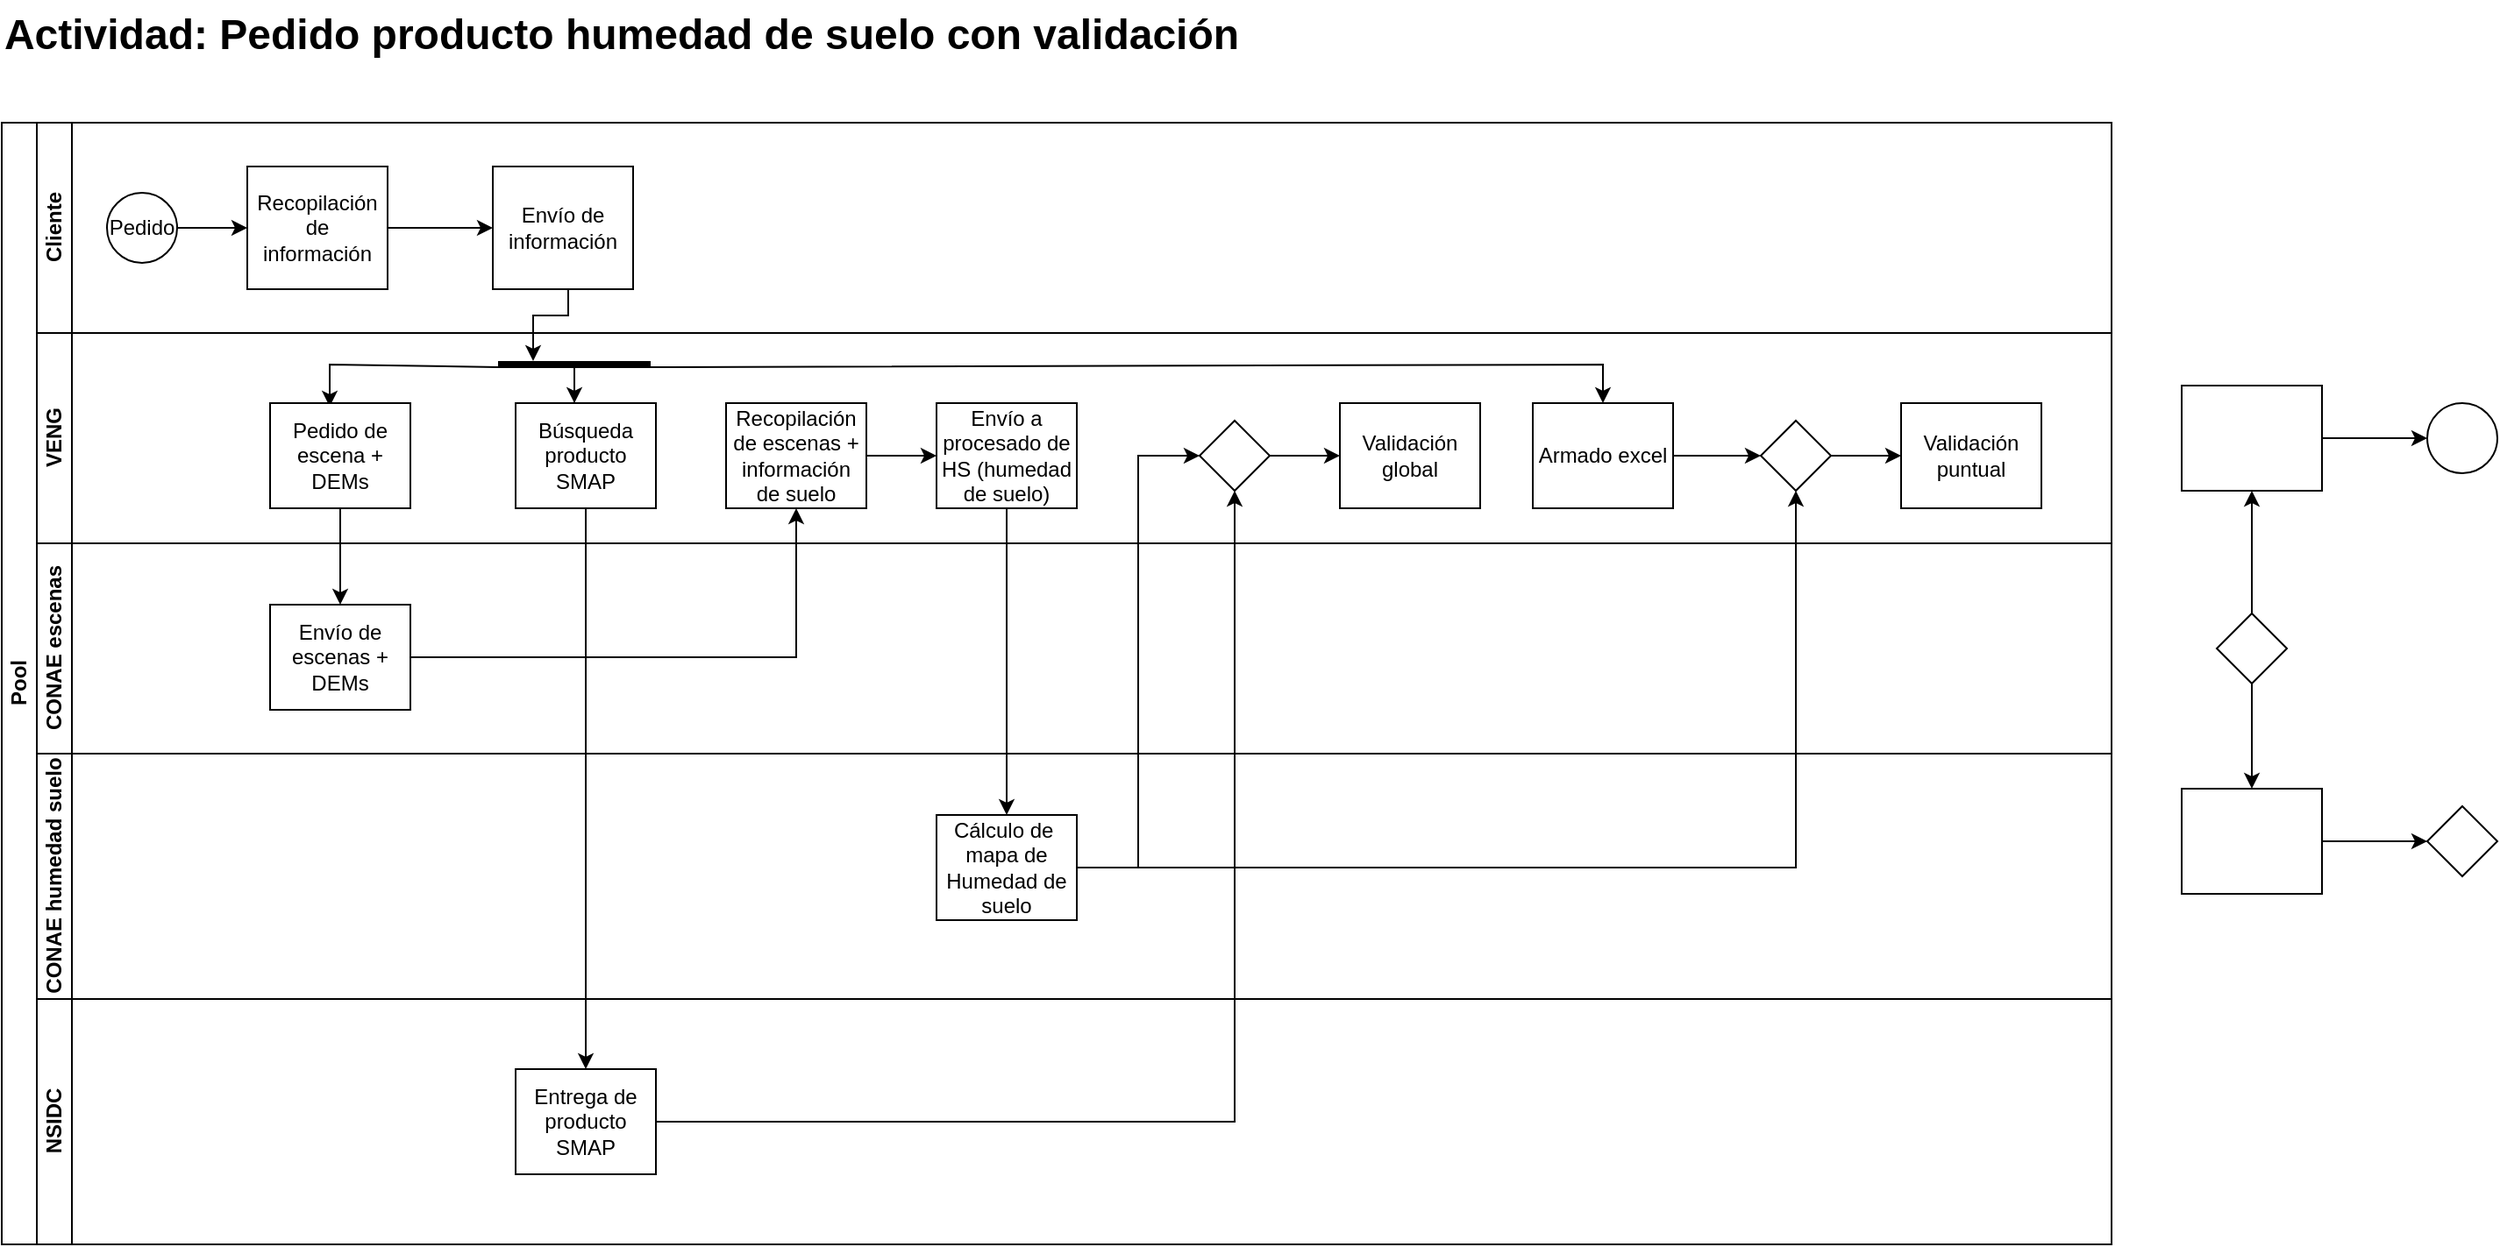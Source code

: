 <mxfile version="13.10.2" type="github">
  <diagram id="prtHgNgQTEPvFCAcTncT" name="Page-1">
    <mxGraphModel dx="1240" dy="684" grid="1" gridSize="10" guides="1" tooltips="1" connect="1" arrows="1" fold="1" page="1" pageScale="1" pageWidth="827" pageHeight="1169" math="0" shadow="0">
      <root>
        <mxCell id="0" />
        <mxCell id="1" parent="0" />
        <mxCell id="dNxyNK7c78bLwvsdeMH5-19" value="Pool" style="swimlane;html=1;childLayout=stackLayout;resizeParent=1;resizeParentMax=0;horizontal=0;startSize=20;horizontalStack=0;" parent="1" vertex="1">
          <mxGeometry x="27" y="130" width="1203" height="640" as="geometry" />
        </mxCell>
        <mxCell id="dNxyNK7c78bLwvsdeMH5-20" value="&lt;div&gt;Cliente&lt;/div&gt;" style="swimlane;html=1;startSize=20;horizontal=0;" parent="dNxyNK7c78bLwvsdeMH5-19" vertex="1">
          <mxGeometry x="20" width="1183" height="120" as="geometry" />
        </mxCell>
        <mxCell id="dNxyNK7c78bLwvsdeMH5-25" value="" style="edgeStyle=orthogonalEdgeStyle;rounded=0;orthogonalLoop=1;jettySize=auto;html=1;" parent="dNxyNK7c78bLwvsdeMH5-20" source="dNxyNK7c78bLwvsdeMH5-23" target="dNxyNK7c78bLwvsdeMH5-24" edge="1">
          <mxGeometry relative="1" as="geometry" />
        </mxCell>
        <mxCell id="dNxyNK7c78bLwvsdeMH5-23" value="Pedido" style="ellipse;whiteSpace=wrap;html=1;" parent="dNxyNK7c78bLwvsdeMH5-20" vertex="1">
          <mxGeometry x="40" y="40" width="40" height="40" as="geometry" />
        </mxCell>
        <mxCell id="dNxyNK7c78bLwvsdeMH5-24" value="&lt;div&gt;Recopilación de información&lt;br&gt;&lt;/div&gt;" style="rounded=0;whiteSpace=wrap;html=1;fontFamily=Helvetica;fontSize=12;fontColor=#000000;align=center;" parent="dNxyNK7c78bLwvsdeMH5-20" vertex="1">
          <mxGeometry x="120" y="25" width="80" height="70" as="geometry" />
        </mxCell>
        <mxCell id="l4dRGZKkExwcml5ZWiq3-8" value="Envío de información" style="rounded=0;whiteSpace=wrap;html=1;fontFamily=Helvetica;fontSize=12;fontColor=#000000;align=center;" vertex="1" parent="dNxyNK7c78bLwvsdeMH5-20">
          <mxGeometry x="260" y="25" width="80" height="70" as="geometry" />
        </mxCell>
        <mxCell id="dNxyNK7c78bLwvsdeMH5-21" value="VENG" style="swimlane;html=1;startSize=20;horizontal=0;" parent="dNxyNK7c78bLwvsdeMH5-19" vertex="1">
          <mxGeometry x="20" y="120" width="1183" height="120" as="geometry" />
        </mxCell>
        <mxCell id="l4dRGZKkExwcml5ZWiq3-31" value="Pedido de escena + DEMs" style="rounded=0;whiteSpace=wrap;html=1;fontFamily=Helvetica;fontSize=12;fontColor=#000000;align=center;" vertex="1" parent="dNxyNK7c78bLwvsdeMH5-21">
          <mxGeometry x="133.0" y="40" width="80" height="60" as="geometry" />
        </mxCell>
        <mxCell id="l4dRGZKkExwcml5ZWiq3-38" style="edgeStyle=orthogonalEdgeStyle;rounded=0;orthogonalLoop=1;jettySize=auto;html=1;entryX=0.425;entryY=0.033;entryDx=0;entryDy=0;entryPerimeter=0;" edge="1" parent="dNxyNK7c78bLwvsdeMH5-21" source="l4dRGZKkExwcml5ZWiq3-35" target="l4dRGZKkExwcml5ZWiq3-31">
          <mxGeometry relative="1" as="geometry" />
        </mxCell>
        <mxCell id="l4dRGZKkExwcml5ZWiq3-40" style="edgeStyle=orthogonalEdgeStyle;rounded=0;orthogonalLoop=1;jettySize=auto;html=1;entryX=0.419;entryY=0;entryDx=0;entryDy=0;entryPerimeter=0;" edge="1" parent="dNxyNK7c78bLwvsdeMH5-21" source="l4dRGZKkExwcml5ZWiq3-35" target="dNxyNK7c78bLwvsdeMH5-26">
          <mxGeometry relative="1" as="geometry" />
        </mxCell>
        <mxCell id="l4dRGZKkExwcml5ZWiq3-53" style="edgeStyle=orthogonalEdgeStyle;rounded=0;orthogonalLoop=1;jettySize=auto;html=1;" edge="1" parent="dNxyNK7c78bLwvsdeMH5-21" source="l4dRGZKkExwcml5ZWiq3-35" target="l4dRGZKkExwcml5ZWiq3-52">
          <mxGeometry relative="1" as="geometry" />
        </mxCell>
        <mxCell id="l4dRGZKkExwcml5ZWiq3-35" value="" style="line;strokeWidth=4;html=1;perimeter=backbonePerimeter;points=[];outlineConnect=0;" vertex="1" parent="dNxyNK7c78bLwvsdeMH5-21">
          <mxGeometry x="263" y="13" width="87" height="10" as="geometry" />
        </mxCell>
        <mxCell id="dNxyNK7c78bLwvsdeMH5-26" value="Búsqueda producto SMAP" style="rounded=0;whiteSpace=wrap;html=1;fontFamily=Helvetica;fontSize=12;fontColor=#000000;align=center;" parent="dNxyNK7c78bLwvsdeMH5-21" vertex="1">
          <mxGeometry x="273.0" y="40" width="80" height="60" as="geometry" />
        </mxCell>
        <mxCell id="l4dRGZKkExwcml5ZWiq3-47" style="edgeStyle=orthogonalEdgeStyle;rounded=0;orthogonalLoop=1;jettySize=auto;html=1;entryX=0;entryY=0.5;entryDx=0;entryDy=0;" edge="1" parent="dNxyNK7c78bLwvsdeMH5-21" source="l4dRGZKkExwcml5ZWiq3-44" target="l4dRGZKkExwcml5ZWiq3-46">
          <mxGeometry relative="1" as="geometry" />
        </mxCell>
        <mxCell id="l4dRGZKkExwcml5ZWiq3-44" value="Recopilación de escenas + información de suelo" style="rounded=0;whiteSpace=wrap;html=1;fontFamily=Helvetica;fontSize=12;fontColor=#000000;align=center;" vertex="1" parent="dNxyNK7c78bLwvsdeMH5-21">
          <mxGeometry x="393.0" y="40" width="80" height="60" as="geometry" />
        </mxCell>
        <mxCell id="l4dRGZKkExwcml5ZWiq3-46" value="Envío a procesado de HS (humedad de suelo)" style="rounded=0;whiteSpace=wrap;html=1;fontFamily=Helvetica;fontSize=12;fontColor=#000000;align=center;" vertex="1" parent="dNxyNK7c78bLwvsdeMH5-21">
          <mxGeometry x="513.0" y="40" width="80" height="60" as="geometry" />
        </mxCell>
        <mxCell id="l4dRGZKkExwcml5ZWiq3-51" style="edgeStyle=orthogonalEdgeStyle;rounded=0;orthogonalLoop=1;jettySize=auto;html=1;" edge="1" parent="dNxyNK7c78bLwvsdeMH5-21" source="l4dRGZKkExwcml5ZWiq3-6" target="l4dRGZKkExwcml5ZWiq3-50">
          <mxGeometry relative="1" as="geometry" />
        </mxCell>
        <mxCell id="l4dRGZKkExwcml5ZWiq3-6" value="" style="rhombus;whiteSpace=wrap;html=1;fontFamily=Helvetica;fontSize=12;fontColor=#000000;align=center;" vertex="1" parent="dNxyNK7c78bLwvsdeMH5-21">
          <mxGeometry x="663" y="50" width="40" height="40" as="geometry" />
        </mxCell>
        <mxCell id="l4dRGZKkExwcml5ZWiq3-50" value="Validación global" style="rounded=0;whiteSpace=wrap;html=1;fontFamily=Helvetica;fontSize=12;fontColor=#000000;align=center;" vertex="1" parent="dNxyNK7c78bLwvsdeMH5-21">
          <mxGeometry x="743.0" y="40" width="80" height="60" as="geometry" />
        </mxCell>
        <mxCell id="l4dRGZKkExwcml5ZWiq3-55" style="edgeStyle=orthogonalEdgeStyle;rounded=0;orthogonalLoop=1;jettySize=auto;html=1;entryX=0;entryY=0.5;entryDx=0;entryDy=0;" edge="1" parent="dNxyNK7c78bLwvsdeMH5-21" source="l4dRGZKkExwcml5ZWiq3-52" target="l4dRGZKkExwcml5ZWiq3-54">
          <mxGeometry relative="1" as="geometry" />
        </mxCell>
        <mxCell id="l4dRGZKkExwcml5ZWiq3-52" value="Armado excel" style="rounded=0;whiteSpace=wrap;html=1;fontFamily=Helvetica;fontSize=12;fontColor=#000000;align=center;" vertex="1" parent="dNxyNK7c78bLwvsdeMH5-21">
          <mxGeometry x="853" y="40" width="80" height="60" as="geometry" />
        </mxCell>
        <mxCell id="l4dRGZKkExwcml5ZWiq3-58" style="edgeStyle=orthogonalEdgeStyle;rounded=0;orthogonalLoop=1;jettySize=auto;html=1;entryX=0;entryY=0.5;entryDx=0;entryDy=0;" edge="1" parent="dNxyNK7c78bLwvsdeMH5-21" source="l4dRGZKkExwcml5ZWiq3-54" target="l4dRGZKkExwcml5ZWiq3-57">
          <mxGeometry relative="1" as="geometry" />
        </mxCell>
        <mxCell id="l4dRGZKkExwcml5ZWiq3-54" value="" style="rhombus;whiteSpace=wrap;html=1;fontFamily=Helvetica;fontSize=12;fontColor=#000000;align=center;" vertex="1" parent="dNxyNK7c78bLwvsdeMH5-21">
          <mxGeometry x="983" y="50" width="40" height="40" as="geometry" />
        </mxCell>
        <mxCell id="l4dRGZKkExwcml5ZWiq3-57" value="Validación puntual" style="rounded=0;whiteSpace=wrap;html=1;fontFamily=Helvetica;fontSize=12;fontColor=#000000;align=center;" vertex="1" parent="dNxyNK7c78bLwvsdeMH5-21">
          <mxGeometry x="1063" y="40" width="80" height="60" as="geometry" />
        </mxCell>
        <mxCell id="dNxyNK7c78bLwvsdeMH5-22" value="CONAE escenas" style="swimlane;html=1;startSize=20;horizontal=0;" parent="dNxyNK7c78bLwvsdeMH5-19" vertex="1">
          <mxGeometry x="20" y="240" width="1183" height="120" as="geometry">
            <mxRectangle x="20" y="240" width="580" height="20" as="alternateBounds" />
          </mxGeometry>
        </mxCell>
        <mxCell id="l4dRGZKkExwcml5ZWiq3-36" value="Envío de escenas + DEMs" style="rounded=0;whiteSpace=wrap;html=1;fontFamily=Helvetica;fontSize=12;fontColor=#000000;align=center;" vertex="1" parent="dNxyNK7c78bLwvsdeMH5-22">
          <mxGeometry x="133.0" y="35" width="80" height="60" as="geometry" />
        </mxCell>
        <mxCell id="l4dRGZKkExwcml5ZWiq3-3" value="&lt;div&gt;CONAE humedad suelo&lt;/div&gt;" style="swimlane;html=1;startSize=20;horizontal=0;" vertex="1" parent="dNxyNK7c78bLwvsdeMH5-19">
          <mxGeometry x="20" y="360" width="1183" height="140" as="geometry">
            <mxRectangle x="20" y="240" width="580" height="20" as="alternateBounds" />
          </mxGeometry>
        </mxCell>
        <mxCell id="l4dRGZKkExwcml5ZWiq3-5" value="Cálculo de&amp;nbsp; mapa de Humedad de suelo" style="rounded=0;whiteSpace=wrap;html=1;fontFamily=Helvetica;fontSize=12;fontColor=#000000;align=center;" vertex="1" parent="l4dRGZKkExwcml5ZWiq3-3">
          <mxGeometry x="513" y="35" width="80" height="60" as="geometry" />
        </mxCell>
        <mxCell id="l4dRGZKkExwcml5ZWiq3-26" value="NSIDC" style="swimlane;html=1;startSize=20;horizontal=0;" vertex="1" parent="dNxyNK7c78bLwvsdeMH5-19">
          <mxGeometry x="20" y="500" width="1183" height="140" as="geometry">
            <mxRectangle x="20" y="240" width="580" height="20" as="alternateBounds" />
          </mxGeometry>
        </mxCell>
        <mxCell id="l4dRGZKkExwcml5ZWiq3-28" value="Entrega de producto SMAP" style="rounded=0;whiteSpace=wrap;html=1;fontFamily=Helvetica;fontSize=12;fontColor=#000000;align=center;" vertex="1" parent="l4dRGZKkExwcml5ZWiq3-26">
          <mxGeometry x="273" y="40" width="80" height="60" as="geometry" />
        </mxCell>
        <mxCell id="l4dRGZKkExwcml5ZWiq3-30" style="edgeStyle=orthogonalEdgeStyle;rounded=0;orthogonalLoop=1;jettySize=auto;html=1;exitX=0.5;exitY=1;exitDx=0;exitDy=0;" edge="1" parent="dNxyNK7c78bLwvsdeMH5-19" target="l4dRGZKkExwcml5ZWiq3-35">
          <mxGeometry relative="1" as="geometry">
            <mxPoint x="323" y="95" as="sourcePoint" />
            <mxPoint x="303" y="140" as="targetPoint" />
            <Array as="points">
              <mxPoint x="323" y="110" />
              <mxPoint x="303" y="110" />
            </Array>
          </mxGeometry>
        </mxCell>
        <mxCell id="l4dRGZKkExwcml5ZWiq3-41" style="edgeStyle=orthogonalEdgeStyle;rounded=0;orthogonalLoop=1;jettySize=auto;html=1;" edge="1" parent="dNxyNK7c78bLwvsdeMH5-19" source="dNxyNK7c78bLwvsdeMH5-26" target="l4dRGZKkExwcml5ZWiq3-28">
          <mxGeometry relative="1" as="geometry" />
        </mxCell>
        <mxCell id="l4dRGZKkExwcml5ZWiq3-42" style="edgeStyle=orthogonalEdgeStyle;rounded=0;orthogonalLoop=1;jettySize=auto;html=1;exitX=0.5;exitY=1;exitDx=0;exitDy=0;entryX=0.5;entryY=0;entryDx=0;entryDy=0;" edge="1" parent="dNxyNK7c78bLwvsdeMH5-19" source="l4dRGZKkExwcml5ZWiq3-31" target="l4dRGZKkExwcml5ZWiq3-36">
          <mxGeometry relative="1" as="geometry" />
        </mxCell>
        <mxCell id="l4dRGZKkExwcml5ZWiq3-45" style="edgeStyle=orthogonalEdgeStyle;rounded=0;orthogonalLoop=1;jettySize=auto;html=1;" edge="1" parent="dNxyNK7c78bLwvsdeMH5-19" source="l4dRGZKkExwcml5ZWiq3-36" target="l4dRGZKkExwcml5ZWiq3-44">
          <mxGeometry relative="1" as="geometry" />
        </mxCell>
        <mxCell id="l4dRGZKkExwcml5ZWiq3-48" style="edgeStyle=orthogonalEdgeStyle;rounded=0;orthogonalLoop=1;jettySize=auto;html=1;" edge="1" parent="dNxyNK7c78bLwvsdeMH5-19" source="l4dRGZKkExwcml5ZWiq3-46" target="l4dRGZKkExwcml5ZWiq3-5">
          <mxGeometry relative="1" as="geometry" />
        </mxCell>
        <mxCell id="l4dRGZKkExwcml5ZWiq3-49" style="edgeStyle=orthogonalEdgeStyle;rounded=0;orthogonalLoop=1;jettySize=auto;html=1;entryX=0;entryY=0.5;entryDx=0;entryDy=0;" edge="1" parent="dNxyNK7c78bLwvsdeMH5-19" source="l4dRGZKkExwcml5ZWiq3-5" target="l4dRGZKkExwcml5ZWiq3-6">
          <mxGeometry relative="1" as="geometry" />
        </mxCell>
        <mxCell id="l4dRGZKkExwcml5ZWiq3-27" value="" style="edgeStyle=orthogonalEdgeStyle;rounded=0;orthogonalLoop=1;jettySize=auto;html=1;endArrow=classic;endFill=1;entryX=0.5;entryY=1;entryDx=0;entryDy=0;" edge="1" parent="dNxyNK7c78bLwvsdeMH5-19" source="l4dRGZKkExwcml5ZWiq3-28" target="l4dRGZKkExwcml5ZWiq3-6">
          <mxGeometry relative="1" as="geometry">
            <mxPoint x="413" y="570" as="targetPoint" />
          </mxGeometry>
        </mxCell>
        <mxCell id="l4dRGZKkExwcml5ZWiq3-56" style="edgeStyle=orthogonalEdgeStyle;rounded=0;orthogonalLoop=1;jettySize=auto;html=1;entryX=0.5;entryY=1;entryDx=0;entryDy=0;" edge="1" parent="dNxyNK7c78bLwvsdeMH5-19" source="l4dRGZKkExwcml5ZWiq3-5" target="l4dRGZKkExwcml5ZWiq3-54">
          <mxGeometry relative="1" as="geometry" />
        </mxCell>
        <mxCell id="l4dRGZKkExwcml5ZWiq3-9" style="edgeStyle=orthogonalEdgeStyle;rounded=0;orthogonalLoop=1;jettySize=auto;html=1;" edge="1" parent="1" source="l4dRGZKkExwcml5ZWiq3-7" target="l4dRGZKkExwcml5ZWiq3-8">
          <mxGeometry relative="1" as="geometry" />
        </mxCell>
        <mxCell id="l4dRGZKkExwcml5ZWiq3-7" value="&lt;div&gt;Recopilación de información&lt;br&gt;&lt;/div&gt;" style="rounded=0;whiteSpace=wrap;html=1;fontFamily=Helvetica;fontSize=12;fontColor=#000000;align=center;" vertex="1" parent="1">
          <mxGeometry x="167" y="155" width="80" height="70" as="geometry" />
        </mxCell>
        <mxCell id="dNxyNK7c78bLwvsdeMH5-33" value="" style="edgeStyle=orthogonalEdgeStyle;rounded=0;orthogonalLoop=1;jettySize=auto;html=1;endArrow=classic;endFill=1;" parent="1" source="dNxyNK7c78bLwvsdeMH5-30" target="dNxyNK7c78bLwvsdeMH5-32" edge="1">
          <mxGeometry relative="1" as="geometry" />
        </mxCell>
        <mxCell id="dNxyNK7c78bLwvsdeMH5-30" value="" style="rounded=0;whiteSpace=wrap;html=1;fontFamily=Helvetica;fontSize=12;fontColor=#000000;align=center;" parent="1" vertex="1">
          <mxGeometry x="1270" y="280" width="80" height="60" as="geometry" />
        </mxCell>
        <mxCell id="dNxyNK7c78bLwvsdeMH5-32" value="" style="ellipse;whiteSpace=wrap;html=1;" parent="1" vertex="1">
          <mxGeometry x="1410" y="290" width="40" height="40" as="geometry" />
        </mxCell>
        <mxCell id="dNxyNK7c78bLwvsdeMH5-31" style="edgeStyle=orthogonalEdgeStyle;rounded=0;orthogonalLoop=1;jettySize=auto;html=1;endArrow=classic;endFill=1;" parent="1" source="dNxyNK7c78bLwvsdeMH5-28" target="dNxyNK7c78bLwvsdeMH5-30" edge="1">
          <mxGeometry relative="1" as="geometry" />
        </mxCell>
        <mxCell id="dNxyNK7c78bLwvsdeMH5-35" style="edgeStyle=orthogonalEdgeStyle;rounded=0;orthogonalLoop=1;jettySize=auto;html=1;endArrow=classic;endFill=1;" parent="1" source="dNxyNK7c78bLwvsdeMH5-28" target="dNxyNK7c78bLwvsdeMH5-34" edge="1">
          <mxGeometry relative="1" as="geometry" />
        </mxCell>
        <mxCell id="dNxyNK7c78bLwvsdeMH5-28" value="" style="rhombus;whiteSpace=wrap;html=1;fontFamily=Helvetica;fontSize=12;fontColor=#000000;align=center;" parent="1" vertex="1">
          <mxGeometry x="1290" y="410" width="40" height="40" as="geometry" />
        </mxCell>
        <mxCell id="dNxyNK7c78bLwvsdeMH5-37" value="" style="edgeStyle=orthogonalEdgeStyle;rounded=0;orthogonalLoop=1;jettySize=auto;html=1;endArrow=classic;endFill=1;" parent="1" source="dNxyNK7c78bLwvsdeMH5-34" target="dNxyNK7c78bLwvsdeMH5-36" edge="1">
          <mxGeometry relative="1" as="geometry" />
        </mxCell>
        <mxCell id="dNxyNK7c78bLwvsdeMH5-34" value="" style="rounded=0;whiteSpace=wrap;html=1;fontFamily=Helvetica;fontSize=12;fontColor=#000000;align=center;" parent="1" vertex="1">
          <mxGeometry x="1270" y="510" width="80" height="60" as="geometry" />
        </mxCell>
        <mxCell id="dNxyNK7c78bLwvsdeMH5-36" value="" style="rhombus;whiteSpace=wrap;html=1;fontFamily=Helvetica;fontSize=12;fontColor=#000000;align=center;" parent="1" vertex="1">
          <mxGeometry x="1410" y="520" width="40" height="40" as="geometry" />
        </mxCell>
        <mxCell id="l4dRGZKkExwcml5ZWiq3-37" value="&lt;div align=&quot;justify&quot;&gt;Actividad: Pedido producto humedad de suelo con validación&lt;br&gt;&lt;/div&gt;" style="text;strokeColor=none;fillColor=none;html=1;fontSize=24;fontStyle=1;verticalAlign=middle;align=center;" vertex="1" parent="1">
          <mxGeometry x="330" y="60" width="100" height="40" as="geometry" />
        </mxCell>
        <mxCell id="l4dRGZKkExwcml5ZWiq3-43" value="Pedido de escena + DEMs" style="rounded=0;whiteSpace=wrap;html=1;fontFamily=Helvetica;fontSize=12;fontColor=#000000;align=center;" vertex="1" parent="1">
          <mxGeometry x="180.0" y="290" width="80" height="60" as="geometry" />
        </mxCell>
      </root>
    </mxGraphModel>
  </diagram>
</mxfile>
